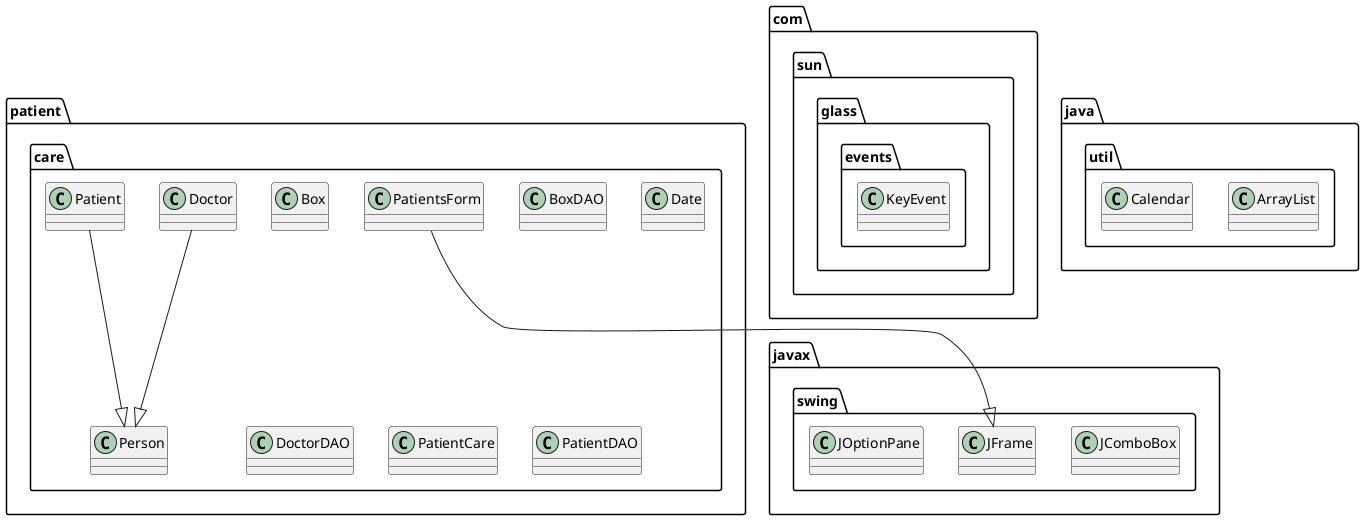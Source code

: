 @startuml
class com.sun.glass.events.KeyEvent
class java.util.ArrayList
class java.util.Calendar
class javax.swing.JComboBox
class javax.swing.JFrame
class javax.swing.JOptionPane
class patient.care.Box
class patient.care.BoxDAO
class patient.care.Date
class patient.care.Doctor
class patient.care.DoctorDAO
class patient.care.Patient
class patient.care.PatientCare
class patient.care.PatientDAO
class patient.care.PatientsForm
class patient.care.Person
patient.care.Doctor --|> patient.care.Person
patient.care.Patient --|> patient.care.Person
patient.care.PatientsForm --|> javax.swing.JFrame
@enduml
